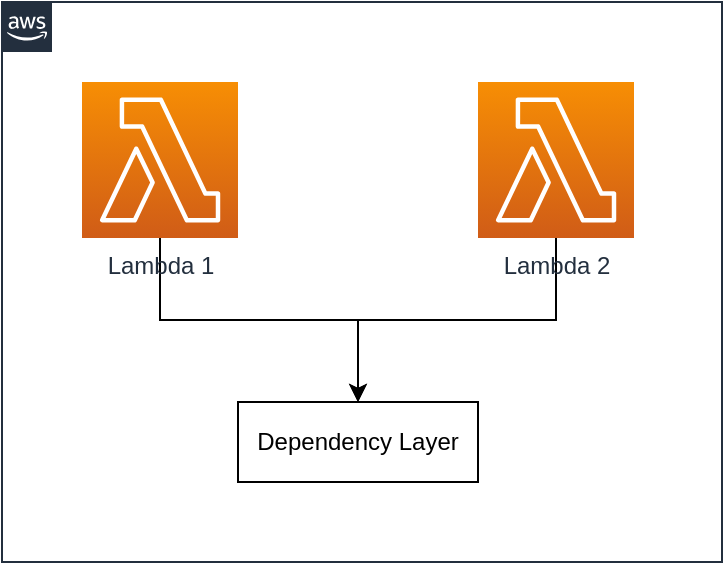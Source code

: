<mxfile version="20.8.16" type="device"><diagram name="Page-1" id="l4ZfCXyvHB1jVzVccw-Y"><mxGraphModel dx="1010" dy="880" grid="1" gridSize="10" guides="1" tooltips="1" connect="1" arrows="1" fold="1" page="1" pageScale="1" pageWidth="1169" pageHeight="827" math="0" shadow="0"><root><mxCell id="0"/><mxCell id="1" parent="0"/><mxCell id="oS3fZyo6hYJAd5mogpW4-6" style="edgeStyle=orthogonalEdgeStyle;rounded=0;orthogonalLoop=1;jettySize=auto;html=1;entryX=0.5;entryY=0;entryDx=0;entryDy=0;" edge="1" parent="1" source="oS3fZyo6hYJAd5mogpW4-1" target="oS3fZyo6hYJAd5mogpW4-3"><mxGeometry relative="1" as="geometry"/></mxCell><mxCell id="oS3fZyo6hYJAd5mogpW4-1" value="Lambda 1" style="sketch=0;points=[[0,0,0],[0.25,0,0],[0.5,0,0],[0.75,0,0],[1,0,0],[0,1,0],[0.25,1,0],[0.5,1,0],[0.75,1,0],[1,1,0],[0,0.25,0],[0,0.5,0],[0,0.75,0],[1,0.25,0],[1,0.5,0],[1,0.75,0]];outlineConnect=0;fontColor=#232F3E;gradientColor=#F78E04;gradientDirection=north;fillColor=#D05C17;strokeColor=#ffffff;dashed=0;verticalLabelPosition=bottom;verticalAlign=top;align=center;html=1;fontSize=12;fontStyle=0;aspect=fixed;shape=mxgraph.aws4.resourceIcon;resIcon=mxgraph.aws4.lambda;" vertex="1" parent="1"><mxGeometry x="120" y="120" width="78" height="78" as="geometry"/></mxCell><mxCell id="oS3fZyo6hYJAd5mogpW4-5" style="edgeStyle=orthogonalEdgeStyle;rounded=0;orthogonalLoop=1;jettySize=auto;html=1;entryX=0.5;entryY=0;entryDx=0;entryDy=0;" edge="1" parent="1" source="oS3fZyo6hYJAd5mogpW4-2" target="oS3fZyo6hYJAd5mogpW4-3"><mxGeometry relative="1" as="geometry"/></mxCell><mxCell id="oS3fZyo6hYJAd5mogpW4-2" value="Lambda 2" style="sketch=0;points=[[0,0,0],[0.25,0,0],[0.5,0,0],[0.75,0,0],[1,0,0],[0,1,0],[0.25,1,0],[0.5,1,0],[0.75,1,0],[1,1,0],[0,0.25,0],[0,0.5,0],[0,0.75,0],[1,0.25,0],[1,0.5,0],[1,0.75,0]];outlineConnect=0;fontColor=#232F3E;gradientColor=#F78E04;gradientDirection=north;fillColor=#D05C17;strokeColor=#ffffff;dashed=0;verticalLabelPosition=bottom;verticalAlign=top;align=center;html=1;fontSize=12;fontStyle=0;aspect=fixed;shape=mxgraph.aws4.resourceIcon;resIcon=mxgraph.aws4.lambda;" vertex="1" parent="1"><mxGeometry x="318" y="120" width="78" height="78" as="geometry"/></mxCell><mxCell id="oS3fZyo6hYJAd5mogpW4-3" value="Dependency Layer" style="rounded=0;whiteSpace=wrap;html=1;" vertex="1" parent="1"><mxGeometry x="198" y="280" width="120" height="40" as="geometry"/></mxCell><mxCell id="oS3fZyo6hYJAd5mogpW4-7" value="" style="points=[[0,0],[0.25,0],[0.5,0],[0.75,0],[1,0],[1,0.25],[1,0.5],[1,0.75],[1,1],[0.75,1],[0.5,1],[0.25,1],[0,1],[0,0.75],[0,0.5],[0,0.25]];outlineConnect=0;gradientColor=none;html=1;whiteSpace=wrap;fontSize=12;fontStyle=0;container=1;pointerEvents=0;collapsible=0;recursiveResize=0;shape=mxgraph.aws4.group;grIcon=mxgraph.aws4.group_aws_cloud_alt;strokeColor=#232F3E;fillColor=none;verticalAlign=top;align=left;spacingLeft=30;fontColor=#232F3E;dashed=0;" vertex="1" parent="1"><mxGeometry x="80" y="80" width="360" height="280" as="geometry"/></mxCell></root></mxGraphModel></diagram></mxfile>